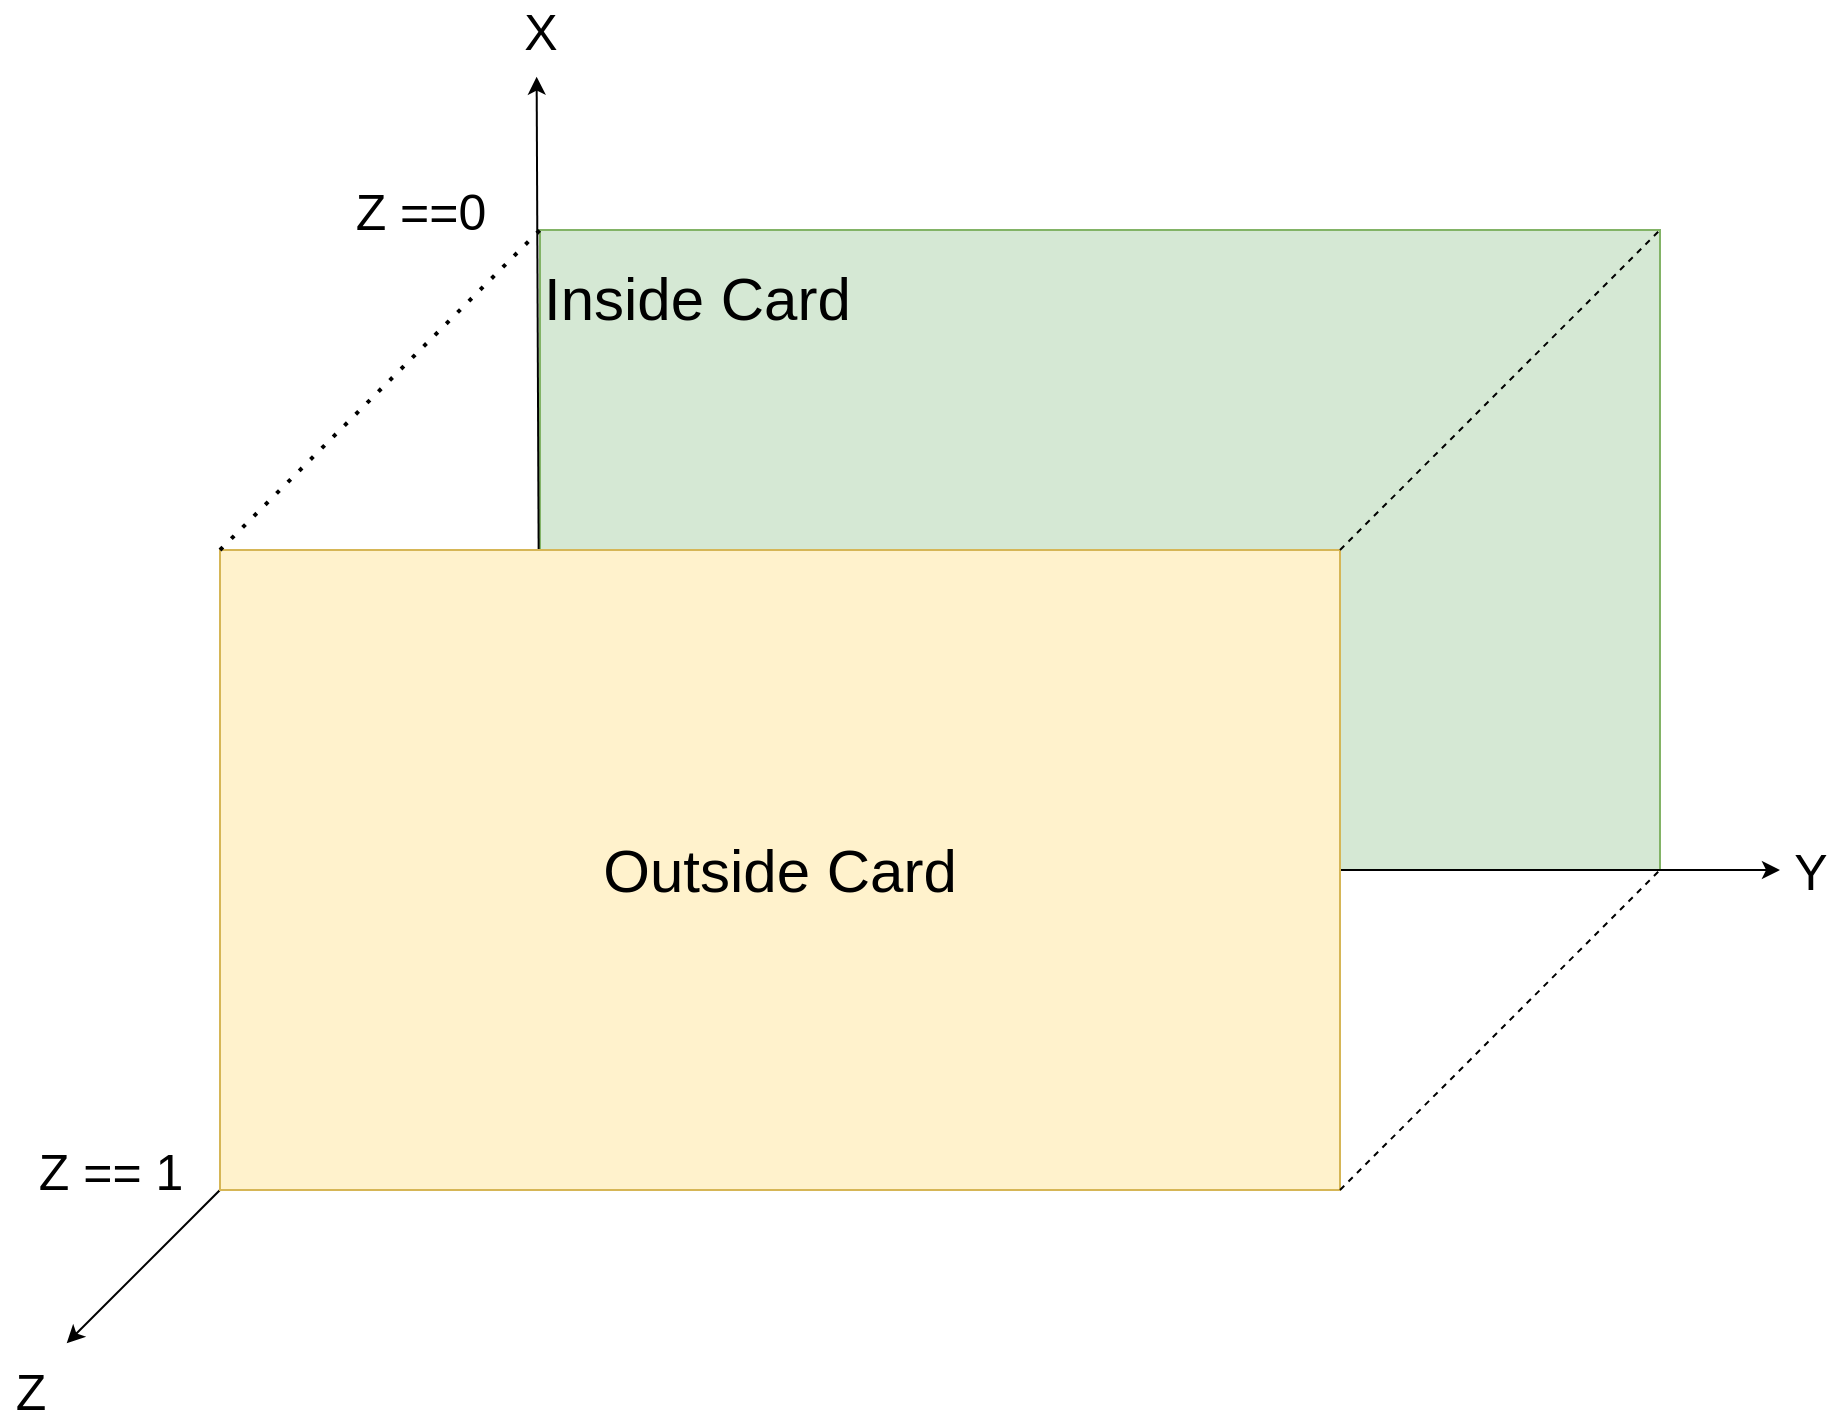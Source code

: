 <mxfile version="14.2.7" type="device"><diagram id="k6lsxvTbjSFlSGSEffOy" name="Page-1"><mxGraphModel dx="2370" dy="1270" grid="1" gridSize="10" guides="1" tooltips="1" connect="1" arrows="1" fold="1" page="1" pageScale="1" pageWidth="1100" pageHeight="850" math="0" shadow="0"><root><mxCell id="0"/><mxCell id="1" parent="0"/><mxCell id="ucbpEdukuRjek6eFWlJY-9" value="&lt;font style=&quot;font-size: 25px&quot;&gt;Z ==0&lt;/font&gt;" style="text;html=1;align=center;verticalAlign=middle;resizable=0;points=[];autosize=1;" vertex="1" parent="1"><mxGeometry x="300" y="100" width="80" height="20" as="geometry"/></mxCell><mxCell id="ucbpEdukuRjek6eFWlJY-1" value="&lt;font style=&quot;font-size: 30px&quot;&gt;Inside Card&lt;br&gt;&lt;br&gt;&lt;br&gt;&lt;br&gt;&lt;br&gt;&lt;br&gt;&lt;br&gt;&lt;br&gt;&lt;/font&gt;" style="rounded=0;whiteSpace=wrap;html=1;fillColor=#d5e8d4;strokeColor=#82b366;align=left;" vertex="1" parent="1"><mxGeometry x="400" y="120" width="560" height="320" as="geometry"/></mxCell><mxCell id="ucbpEdukuRjek6eFWlJY-2" value="" style="endArrow=classic;html=1;" edge="1" parent="1"><mxGeometry width="50" height="50" relative="1" as="geometry"><mxPoint x="400" y="440" as="sourcePoint"/><mxPoint x="1020" y="440" as="targetPoint"/></mxGeometry></mxCell><mxCell id="ucbpEdukuRjek6eFWlJY-3" value="" style="endArrow=classic;html=1;entryX=0.444;entryY=1.667;entryDx=0;entryDy=0;entryPerimeter=0;" edge="1" parent="1" target="ucbpEdukuRjek6eFWlJY-5"><mxGeometry width="50" height="50" relative="1" as="geometry"><mxPoint x="400" y="440" as="sourcePoint"/><mxPoint x="400" y="80" as="targetPoint"/></mxGeometry></mxCell><mxCell id="ucbpEdukuRjek6eFWlJY-4" value="" style="endArrow=classic;html=1;entryX=1.111;entryY=-0.667;entryDx=0;entryDy=0;entryPerimeter=0;" edge="1" parent="1" target="ucbpEdukuRjek6eFWlJY-7"><mxGeometry width="50" height="50" relative="1" as="geometry"><mxPoint x="400" y="440" as="sourcePoint"/><mxPoint x="180" y="660" as="targetPoint"/></mxGeometry></mxCell><mxCell id="ucbpEdukuRjek6eFWlJY-5" value="&lt;font style=&quot;font-size: 25px&quot;&gt;X&lt;/font&gt;" style="text;html=1;align=center;verticalAlign=middle;resizable=0;points=[];autosize=1;strokeWidth=7;" vertex="1" parent="1"><mxGeometry x="385" y="10" width="30" height="20" as="geometry"/></mxCell><mxCell id="ucbpEdukuRjek6eFWlJY-6" value="&lt;font style=&quot;font-size: 25px&quot;&gt;Y&lt;/font&gt;" style="text;html=1;align=center;verticalAlign=middle;resizable=0;points=[];autosize=1;" vertex="1" parent="1"><mxGeometry x="1020" y="430" width="30" height="20" as="geometry"/></mxCell><mxCell id="ucbpEdukuRjek6eFWlJY-7" value="&lt;font style=&quot;font-size: 25px&quot;&gt;Z&lt;/font&gt;" style="text;html=1;align=center;verticalAlign=middle;resizable=0;points=[];autosize=1;" vertex="1" parent="1"><mxGeometry x="130" y="690" width="30" height="20" as="geometry"/></mxCell><mxCell id="ucbpEdukuRjek6eFWlJY-8" value="&lt;font style=&quot;font-size: 30px&quot;&gt;Outside Card&lt;/font&gt;" style="rounded=0;whiteSpace=wrap;html=1;fillColor=#fff2cc;strokeColor=#d6b656;rotation=0;" vertex="1" parent="1"><mxGeometry x="240" y="280" width="560" height="320" as="geometry"/></mxCell><mxCell id="ucbpEdukuRjek6eFWlJY-10" value="&lt;font style=&quot;font-size: 25px&quot;&gt;Z == 1&lt;/font&gt;" style="text;html=1;align=center;verticalAlign=middle;resizable=0;points=[];autosize=1;" vertex="1" parent="1"><mxGeometry x="140" y="580" width="90" height="20" as="geometry"/></mxCell><mxCell id="ucbpEdukuRjek6eFWlJY-19" value="" style="endArrow=none;dashed=1;html=1;dashPattern=1 3;strokeWidth=2;exitX=0;exitY=0;exitDx=0;exitDy=0;entryX=0;entryY=0;entryDx=0;entryDy=0;" edge="1" parent="1" source="ucbpEdukuRjek6eFWlJY-8" target="ucbpEdukuRjek6eFWlJY-1"><mxGeometry width="50" height="50" relative="1" as="geometry"><mxPoint x="530" y="620" as="sourcePoint"/><mxPoint x="580" y="570" as="targetPoint"/></mxGeometry></mxCell><mxCell id="ucbpEdukuRjek6eFWlJY-20" value="" style="endArrow=none;dashed=1;html=1;exitX=1;exitY=0;exitDx=0;exitDy=0;entryX=1;entryY=0;entryDx=0;entryDy=0;" edge="1" parent="1" source="ucbpEdukuRjek6eFWlJY-8" target="ucbpEdukuRjek6eFWlJY-1"><mxGeometry width="50" height="50" relative="1" as="geometry"><mxPoint x="530" y="620" as="sourcePoint"/><mxPoint x="580" y="570" as="targetPoint"/></mxGeometry></mxCell><mxCell id="ucbpEdukuRjek6eFWlJY-21" value="" style="endArrow=none;dashed=1;html=1;exitX=1;exitY=1;exitDx=0;exitDy=0;entryX=1;entryY=1;entryDx=0;entryDy=0;" edge="1" parent="1" source="ucbpEdukuRjek6eFWlJY-8" target="ucbpEdukuRjek6eFWlJY-1"><mxGeometry width="50" height="50" relative="1" as="geometry"><mxPoint x="530" y="620" as="sourcePoint"/><mxPoint x="580" y="570" as="targetPoint"/></mxGeometry></mxCell></root></mxGraphModel></diagram></mxfile>